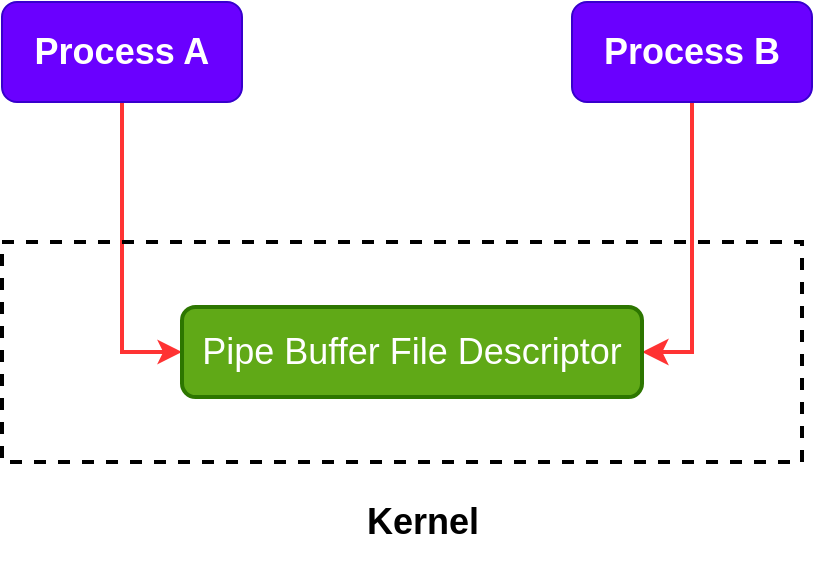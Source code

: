 <mxfile version="20.2.2" type="github">
  <diagram id="CNCl4T3S5msRiCX5xZWB" name="第 1 页">
    <mxGraphModel dx="1178" dy="797" grid="1" gridSize="10" guides="1" tooltips="1" connect="1" arrows="1" fold="1" page="1" pageScale="1" pageWidth="1169" pageHeight="1654" math="0" shadow="0">
      <root>
        <mxCell id="0" />
        <mxCell id="1" parent="0" />
        <mxCell id="IYZk6ylwCa9gHzBq0iEa-6" style="edgeStyle=orthogonalEdgeStyle;rounded=0;orthogonalLoop=1;jettySize=auto;html=1;entryX=0;entryY=0.5;entryDx=0;entryDy=0;fontSize=18;strokeWidth=2;strokeColor=#FF3333;" edge="1" parent="1" source="IYZk6ylwCa9gHzBq0iEa-1" target="IYZk6ylwCa9gHzBq0iEa-5">
          <mxGeometry relative="1" as="geometry" />
        </mxCell>
        <mxCell id="IYZk6ylwCa9gHzBq0iEa-1" value="&lt;b&gt;&lt;font style=&quot;font-size: 18px;&quot;&gt;Process A&lt;/font&gt;&lt;/b&gt;" style="rounded=1;whiteSpace=wrap;html=1;fillColor=#6a00ff;fontColor=#ffffff;strokeColor=#3700CC;" vertex="1" parent="1">
          <mxGeometry x="300" y="280" width="120" height="50" as="geometry" />
        </mxCell>
        <mxCell id="IYZk6ylwCa9gHzBq0iEa-7" style="edgeStyle=orthogonalEdgeStyle;rounded=0;orthogonalLoop=1;jettySize=auto;html=1;entryX=1;entryY=0.5;entryDx=0;entryDy=0;fontSize=18;endSize=7;strokeColor=#FF3333;strokeWidth=2;" edge="1" parent="1" source="IYZk6ylwCa9gHzBq0iEa-3" target="IYZk6ylwCa9gHzBq0iEa-5">
          <mxGeometry relative="1" as="geometry" />
        </mxCell>
        <mxCell id="IYZk6ylwCa9gHzBq0iEa-3" value="&lt;b&gt;&lt;font style=&quot;font-size: 18px;&quot;&gt;Process B&lt;/font&gt;&lt;/b&gt;" style="rounded=1;whiteSpace=wrap;html=1;fillColor=#6a00ff;fontColor=#ffffff;strokeColor=#3700CC;" vertex="1" parent="1">
          <mxGeometry x="585" y="280" width="120" height="50" as="geometry" />
        </mxCell>
        <mxCell id="IYZk6ylwCa9gHzBq0iEa-4" value="" style="rounded=0;whiteSpace=wrap;html=1;fontSize=18;fillColor=none;strokeWidth=2;dashed=1;" vertex="1" parent="1">
          <mxGeometry x="300" y="400" width="400" height="110" as="geometry" />
        </mxCell>
        <mxCell id="IYZk6ylwCa9gHzBq0iEa-5" value="Pipe Buffer File Descriptor" style="rounded=1;whiteSpace=wrap;html=1;fontSize=18;strokeWidth=2;fillColor=#60a917;fontColor=#ffffff;strokeColor=#2D7600;" vertex="1" parent="1">
          <mxGeometry x="390" y="432.5" width="230" height="45" as="geometry" />
        </mxCell>
        <mxCell id="IYZk6ylwCa9gHzBq0iEa-8" value="&lt;b&gt;Kernel&lt;/b&gt;" style="text;html=1;align=center;verticalAlign=middle;resizable=0;points=[];autosize=1;strokeColor=none;fillColor=none;fontSize=18;" vertex="1" parent="1">
          <mxGeometry x="470" y="520" width="80" height="40" as="geometry" />
        </mxCell>
      </root>
    </mxGraphModel>
  </diagram>
</mxfile>
